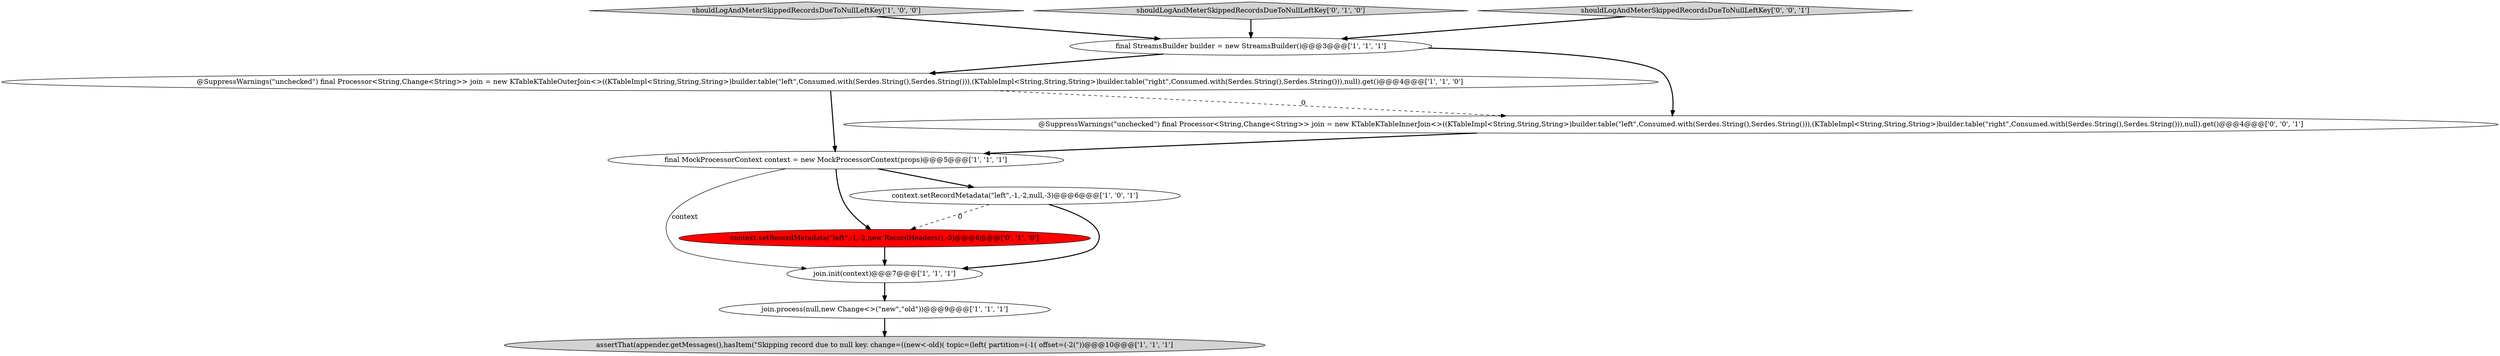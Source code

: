 digraph {
3 [style = filled, label = "@SuppressWarnings(\"unchecked\") final Processor<String,Change<String>> join = new KTableKTableOuterJoin<>((KTableImpl<String,String,String>)builder.table(\"left\",Consumed.with(Serdes.String(),Serdes.String())),(KTableImpl<String,String,String>)builder.table(\"right\",Consumed.with(Serdes.String(),Serdes.String())),null).get()@@@4@@@['1', '1', '0']", fillcolor = white, shape = ellipse image = "AAA0AAABBB1BBB"];
6 [style = filled, label = "assertThat(appender.getMessages(),hasItem(\"Skipping record due to null key. change=((new<-old)( topic=(left( partition=(-1( offset=(-2(\"))@@@10@@@['1', '1', '1']", fillcolor = lightgray, shape = ellipse image = "AAA0AAABBB1BBB"];
2 [style = filled, label = "shouldLogAndMeterSkippedRecordsDueToNullLeftKey['1', '0', '0']", fillcolor = lightgray, shape = diamond image = "AAA0AAABBB1BBB"];
7 [style = filled, label = "final MockProcessorContext context = new MockProcessorContext(props)@@@5@@@['1', '1', '1']", fillcolor = white, shape = ellipse image = "AAA0AAABBB1BBB"];
0 [style = filled, label = "final StreamsBuilder builder = new StreamsBuilder()@@@3@@@['1', '1', '1']", fillcolor = white, shape = ellipse image = "AAA0AAABBB1BBB"];
9 [style = filled, label = "context.setRecordMetadata(\"left\",-1,-2,new RecordHeaders(),-3)@@@6@@@['0', '1', '0']", fillcolor = red, shape = ellipse image = "AAA1AAABBB2BBB"];
5 [style = filled, label = "join.init(context)@@@7@@@['1', '1', '1']", fillcolor = white, shape = ellipse image = "AAA0AAABBB1BBB"];
11 [style = filled, label = "@SuppressWarnings(\"unchecked\") final Processor<String,Change<String>> join = new KTableKTableInnerJoin<>((KTableImpl<String,String,String>)builder.table(\"left\",Consumed.with(Serdes.String(),Serdes.String())),(KTableImpl<String,String,String>)builder.table(\"right\",Consumed.with(Serdes.String(),Serdes.String())),null).get()@@@4@@@['0', '0', '1']", fillcolor = white, shape = ellipse image = "AAA0AAABBB3BBB"];
8 [style = filled, label = "shouldLogAndMeterSkippedRecordsDueToNullLeftKey['0', '1', '0']", fillcolor = lightgray, shape = diamond image = "AAA0AAABBB2BBB"];
1 [style = filled, label = "context.setRecordMetadata(\"left\",-1,-2,null,-3)@@@6@@@['1', '0', '1']", fillcolor = white, shape = ellipse image = "AAA0AAABBB1BBB"];
4 [style = filled, label = "join.process(null,new Change<>(\"new\",\"old\"))@@@9@@@['1', '1', '1']", fillcolor = white, shape = ellipse image = "AAA0AAABBB1BBB"];
10 [style = filled, label = "shouldLogAndMeterSkippedRecordsDueToNullLeftKey['0', '0', '1']", fillcolor = lightgray, shape = diamond image = "AAA0AAABBB3BBB"];
1->5 [style = bold, label=""];
0->3 [style = bold, label=""];
7->9 [style = bold, label=""];
9->5 [style = bold, label=""];
8->0 [style = bold, label=""];
0->11 [style = bold, label=""];
10->0 [style = bold, label=""];
1->9 [style = dashed, label="0"];
2->0 [style = bold, label=""];
7->1 [style = bold, label=""];
3->11 [style = dashed, label="0"];
3->7 [style = bold, label=""];
4->6 [style = bold, label=""];
11->7 [style = bold, label=""];
5->4 [style = bold, label=""];
7->5 [style = solid, label="context"];
}

